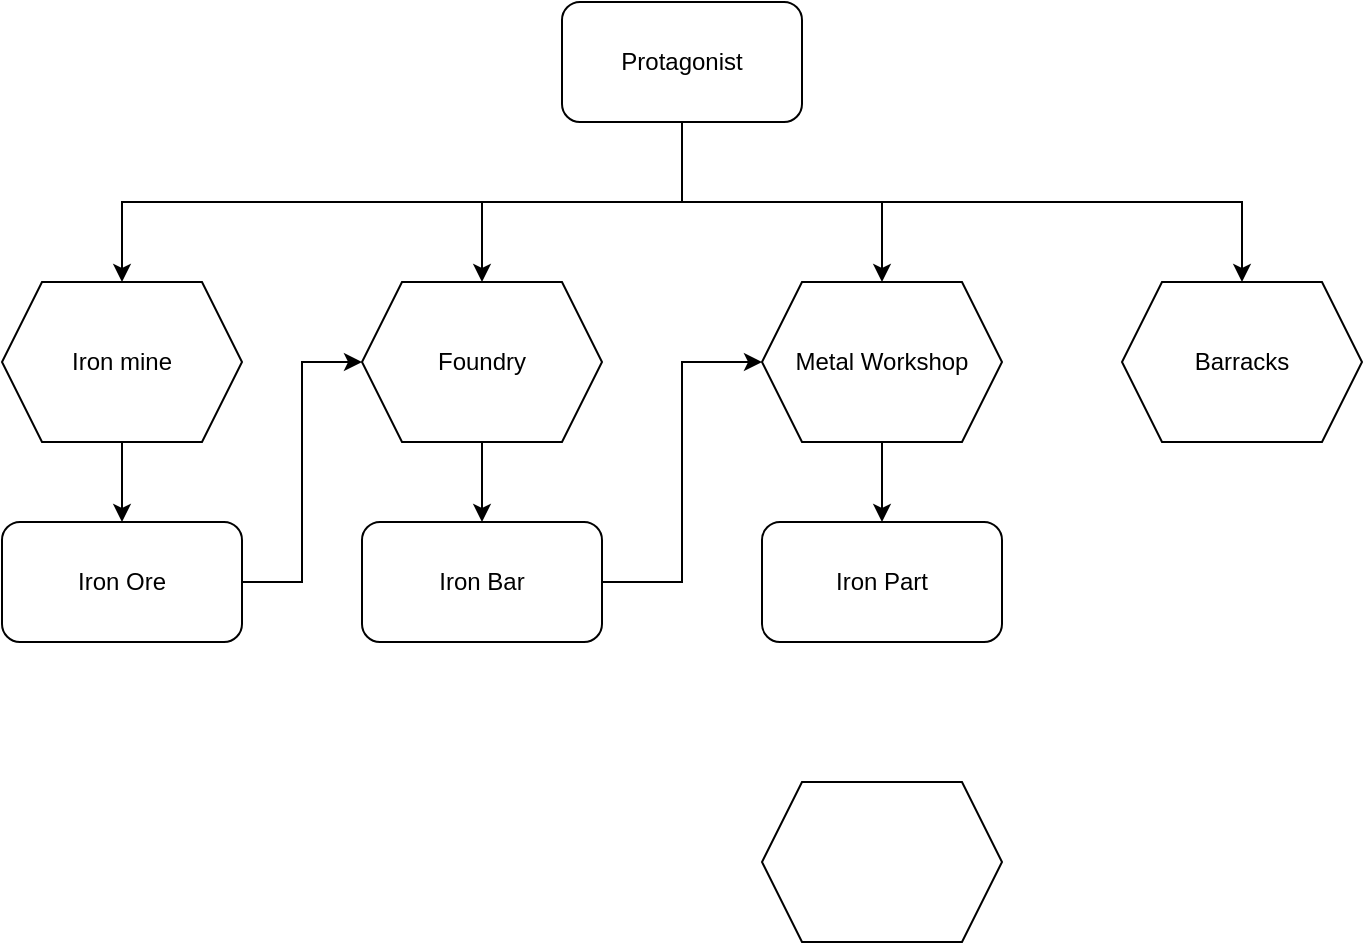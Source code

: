 <mxfile version="26.0.2">
  <diagram name="Page-1" id="2ZHar-d_C5MXAACvJF2k">
    <mxGraphModel dx="1242" dy="785" grid="1" gridSize="10" guides="1" tooltips="1" connect="1" arrows="1" fold="1" page="1" pageScale="1" pageWidth="827" pageHeight="1169" math="0" shadow="0">
      <root>
        <mxCell id="0" />
        <mxCell id="1" parent="0" />
        <mxCell id="Gf4K81eUsogRGwWYUV_Y-4" style="edgeStyle=orthogonalEdgeStyle;rounded=0;orthogonalLoop=1;jettySize=auto;html=1;exitX=0.5;exitY=1;exitDx=0;exitDy=0;" edge="1" parent="1" source="Gf4K81eUsogRGwWYUV_Y-2" target="Gf4K81eUsogRGwWYUV_Y-3">
          <mxGeometry relative="1" as="geometry" />
        </mxCell>
        <mxCell id="Gf4K81eUsogRGwWYUV_Y-6" style="edgeStyle=orthogonalEdgeStyle;rounded=0;orthogonalLoop=1;jettySize=auto;html=1;entryX=0.5;entryY=0;entryDx=0;entryDy=0;" edge="1" parent="1" source="Gf4K81eUsogRGwWYUV_Y-2" target="Gf4K81eUsogRGwWYUV_Y-5">
          <mxGeometry relative="1" as="geometry">
            <Array as="points">
              <mxPoint x="400" y="120" />
              <mxPoint x="680" y="120" />
            </Array>
          </mxGeometry>
        </mxCell>
        <mxCell id="Gf4K81eUsogRGwWYUV_Y-10" style="edgeStyle=orthogonalEdgeStyle;rounded=0;orthogonalLoop=1;jettySize=auto;html=1;exitX=0.5;exitY=1;exitDx=0;exitDy=0;entryX=0.5;entryY=0;entryDx=0;entryDy=0;" edge="1" parent="1" source="Gf4K81eUsogRGwWYUV_Y-2" target="Gf4K81eUsogRGwWYUV_Y-9">
          <mxGeometry relative="1" as="geometry" />
        </mxCell>
        <mxCell id="Gf4K81eUsogRGwWYUV_Y-16" style="edgeStyle=orthogonalEdgeStyle;rounded=0;orthogonalLoop=1;jettySize=auto;html=1;exitX=0.5;exitY=1;exitDx=0;exitDy=0;" edge="1" parent="1" source="Gf4K81eUsogRGwWYUV_Y-2" target="Gf4K81eUsogRGwWYUV_Y-12">
          <mxGeometry relative="1" as="geometry" />
        </mxCell>
        <mxCell id="Gf4K81eUsogRGwWYUV_Y-2" value="Protagonist" style="rounded=1;whiteSpace=wrap;html=1;" vertex="1" parent="1">
          <mxGeometry x="340" y="20" width="120" height="60" as="geometry" />
        </mxCell>
        <mxCell id="Gf4K81eUsogRGwWYUV_Y-8" style="edgeStyle=orthogonalEdgeStyle;rounded=0;orthogonalLoop=1;jettySize=auto;html=1;exitX=0.5;exitY=1;exitDx=0;exitDy=0;entryX=0.5;entryY=0;entryDx=0;entryDy=0;" edge="1" parent="1" source="Gf4K81eUsogRGwWYUV_Y-3" target="Gf4K81eUsogRGwWYUV_Y-7">
          <mxGeometry relative="1" as="geometry" />
        </mxCell>
        <mxCell id="Gf4K81eUsogRGwWYUV_Y-3" value="Iron mine" style="shape=hexagon;perimeter=hexagonPerimeter2;whiteSpace=wrap;html=1;fixedSize=1;" vertex="1" parent="1">
          <mxGeometry x="60" y="160" width="120" height="80" as="geometry" />
        </mxCell>
        <mxCell id="Gf4K81eUsogRGwWYUV_Y-5" value="Barracks" style="shape=hexagon;perimeter=hexagonPerimeter2;whiteSpace=wrap;html=1;fixedSize=1;" vertex="1" parent="1">
          <mxGeometry x="620" y="160" width="120" height="80" as="geometry" />
        </mxCell>
        <mxCell id="Gf4K81eUsogRGwWYUV_Y-11" style="edgeStyle=orthogonalEdgeStyle;rounded=0;orthogonalLoop=1;jettySize=auto;html=1;exitX=1;exitY=0.5;exitDx=0;exitDy=0;entryX=0;entryY=0.5;entryDx=0;entryDy=0;" edge="1" parent="1" source="Gf4K81eUsogRGwWYUV_Y-7" target="Gf4K81eUsogRGwWYUV_Y-9">
          <mxGeometry relative="1" as="geometry" />
        </mxCell>
        <mxCell id="Gf4K81eUsogRGwWYUV_Y-7" value="Iron Ore" style="rounded=1;whiteSpace=wrap;html=1;" vertex="1" parent="1">
          <mxGeometry x="60" y="280" width="120" height="60" as="geometry" />
        </mxCell>
        <mxCell id="Gf4K81eUsogRGwWYUV_Y-14" style="edgeStyle=orthogonalEdgeStyle;rounded=0;orthogonalLoop=1;jettySize=auto;html=1;exitX=0.5;exitY=1;exitDx=0;exitDy=0;entryX=0.5;entryY=0;entryDx=0;entryDy=0;" edge="1" parent="1" source="Gf4K81eUsogRGwWYUV_Y-9" target="Gf4K81eUsogRGwWYUV_Y-13">
          <mxGeometry relative="1" as="geometry" />
        </mxCell>
        <mxCell id="Gf4K81eUsogRGwWYUV_Y-9" value="Foundry" style="shape=hexagon;perimeter=hexagonPerimeter2;whiteSpace=wrap;html=1;fixedSize=1;" vertex="1" parent="1">
          <mxGeometry x="240" y="160" width="120" height="80" as="geometry" />
        </mxCell>
        <mxCell id="Gf4K81eUsogRGwWYUV_Y-18" style="edgeStyle=orthogonalEdgeStyle;rounded=0;orthogonalLoop=1;jettySize=auto;html=1;exitX=0.5;exitY=1;exitDx=0;exitDy=0;entryX=0.5;entryY=0;entryDx=0;entryDy=0;" edge="1" parent="1" source="Gf4K81eUsogRGwWYUV_Y-12" target="Gf4K81eUsogRGwWYUV_Y-17">
          <mxGeometry relative="1" as="geometry" />
        </mxCell>
        <mxCell id="Gf4K81eUsogRGwWYUV_Y-12" value="Metal Workshop" style="shape=hexagon;perimeter=hexagonPerimeter2;whiteSpace=wrap;html=1;fixedSize=1;" vertex="1" parent="1">
          <mxGeometry x="440" y="160" width="120" height="80" as="geometry" />
        </mxCell>
        <mxCell id="Gf4K81eUsogRGwWYUV_Y-15" style="edgeStyle=orthogonalEdgeStyle;rounded=0;orthogonalLoop=1;jettySize=auto;html=1;entryX=0;entryY=0.5;entryDx=0;entryDy=0;" edge="1" parent="1" source="Gf4K81eUsogRGwWYUV_Y-13" target="Gf4K81eUsogRGwWYUV_Y-12">
          <mxGeometry relative="1" as="geometry" />
        </mxCell>
        <mxCell id="Gf4K81eUsogRGwWYUV_Y-13" value="Iron Bar" style="rounded=1;whiteSpace=wrap;html=1;" vertex="1" parent="1">
          <mxGeometry x="240" y="280" width="120" height="60" as="geometry" />
        </mxCell>
        <mxCell id="Gf4K81eUsogRGwWYUV_Y-17" value="Iron Part" style="rounded=1;whiteSpace=wrap;html=1;" vertex="1" parent="1">
          <mxGeometry x="440" y="280" width="120" height="60" as="geometry" />
        </mxCell>
        <mxCell id="Gf4K81eUsogRGwWYUV_Y-19" value="" style="shape=hexagon;perimeter=hexagonPerimeter2;whiteSpace=wrap;html=1;fixedSize=1;" vertex="1" parent="1">
          <mxGeometry x="440" y="410" width="120" height="80" as="geometry" />
        </mxCell>
      </root>
    </mxGraphModel>
  </diagram>
</mxfile>
